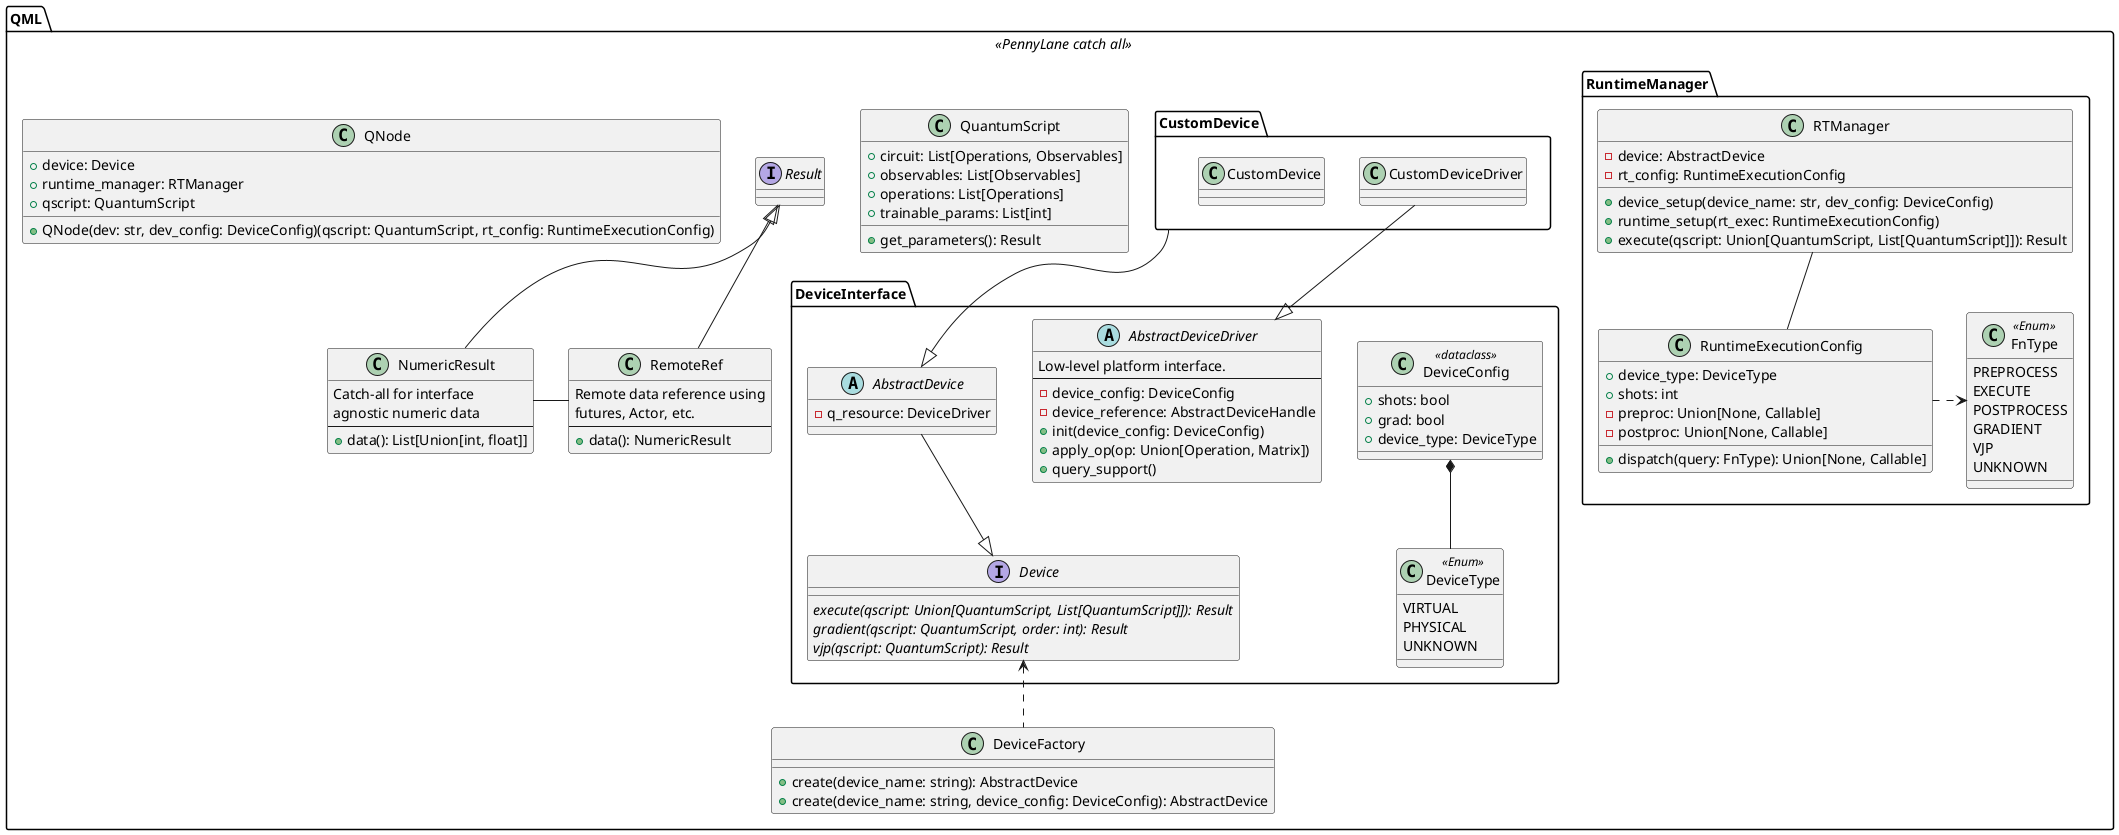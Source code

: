 @startuml

package QML <<PennyLane catch all>> {
    class QuantumScript {
        +circuit: List[Operations, Observables]
        +observables: List[Observables]
        +operations: List[Operations]
        +trainable_params: List[int]
        +get_parameters(): Result
    }

    interface Result

    class NumericResult{
        Catch-all for interface\nagnostic numeric data
        --
        +data(): List[Union[int, float]]
    }

    class RemoteRef{
        Remote data reference using
        futures, Actor, etc.
        --
        +data(): NumericResult
    }

    class QNode {
        +device: Device
        +runtime_manager: RTManager
        +qscript: QuantumScript
        +QNode(dev: str, dev_config: DeviceConfig)(qscript: QuantumScript, rt_config: RuntimeExecutionConfig)
    }

    package DeviceInterface <<Folder>> {
        class DeviceType <<Enum>>{
            VIRTUAL
            PHYSICAL
            UNKNOWN
        }
        class DeviceConfig <<dataclass>>{
            +shots: bool
            +grad: bool
            +device_type: DeviceType
        }
        abstract class AbstractDeviceDriver{
            Low-level platform interface.
            --
            -device_config: DeviceConfig
            -device_reference: AbstractDeviceHandle
            +init(device_config: DeviceConfig)
            +apply_op(op: Union[Operation, Matrix])
            +query_support()
        }

        interface Device{
            {abstract} execute(qscript: Union[QuantumScript, List[QuantumScript]]): Result
            {abstract} gradient(qscript: QuantumScript, order: int): Result
            {abstract} vjp(qscript: QuantumScript): Result
        }

        abstract class AbstractDevice{
            -q_resource: DeviceDriver
        }
    }

    package RuntimeManager <<Folder>> {
        class RTManager{
            -device: AbstractDevice
            -rt_config: RuntimeExecutionConfig
            +device_setup(device_name: str, dev_config: DeviceConfig)
            +runtime_setup(rt_exec: RuntimeExecutionConfig)
            +execute(qscript: Union[QuantumScript, List[QuantumScript]]): Result
        }

        class FnType <<Enum>>{
            PREPROCESS
            'PREPROCESS_TRACED
            EXECUTE
            'POSTPROCESS_TRACED
            POSTPROCESS
            GRADIENT
            VJP
            UNKNOWN
        }

        class RuntimeExecutionConfig {
            +device_type: DeviceType
            +shots: int
            -preproc: Union[None, Callable]
            '-preproc_traced: Union[None, Callable]
            -postproc: Union[None, Callable]
            '-postproc_traced: Union[None, Callable]
            +dispatch(query: FnType): Union[None, Callable]
        }
    }

    package CustomDevice <<Folder>> {
        class CustomDeviceDriver {
        }
        class CustomDevice {
        }
    }

    'QNode ..> Device
    'QNode ..> RTManager
    'QNode ..> QuantumScript

    RemoteRef -l- NumericResult

    Result <|-- NumericResult
    Result <|-- RemoteRef

    'QuantumScript .l.> Result

    CustomDeviceDriver --|> AbstractDeviceDriver
    CustomDevice --|> AbstractDevice

    RuntimeExecutionConfig .r.> FnType
    RTManager -- RuntimeExecutionConfig
    'Manager ..> DeviceFactory
    'Manager ..> AbstractDevice
    'Manager ..> Result
    'Manager ..> QuantumScript

    AbstractDevice --|> Device

    DeviceConfig *-- DeviceType

    'AbstractDevice ..> Result
    'AbstractDevice *-- DeviceDriver : optional
    'DeviceDriver o-- DeviceConfig

    class DeviceFactory{
        +create(device_name: string): AbstractDevice
        +create(device_name: string, device_config: DeviceConfig): AbstractDevice
    }
    DeviceFactory .u.> Device

}

@enduml
